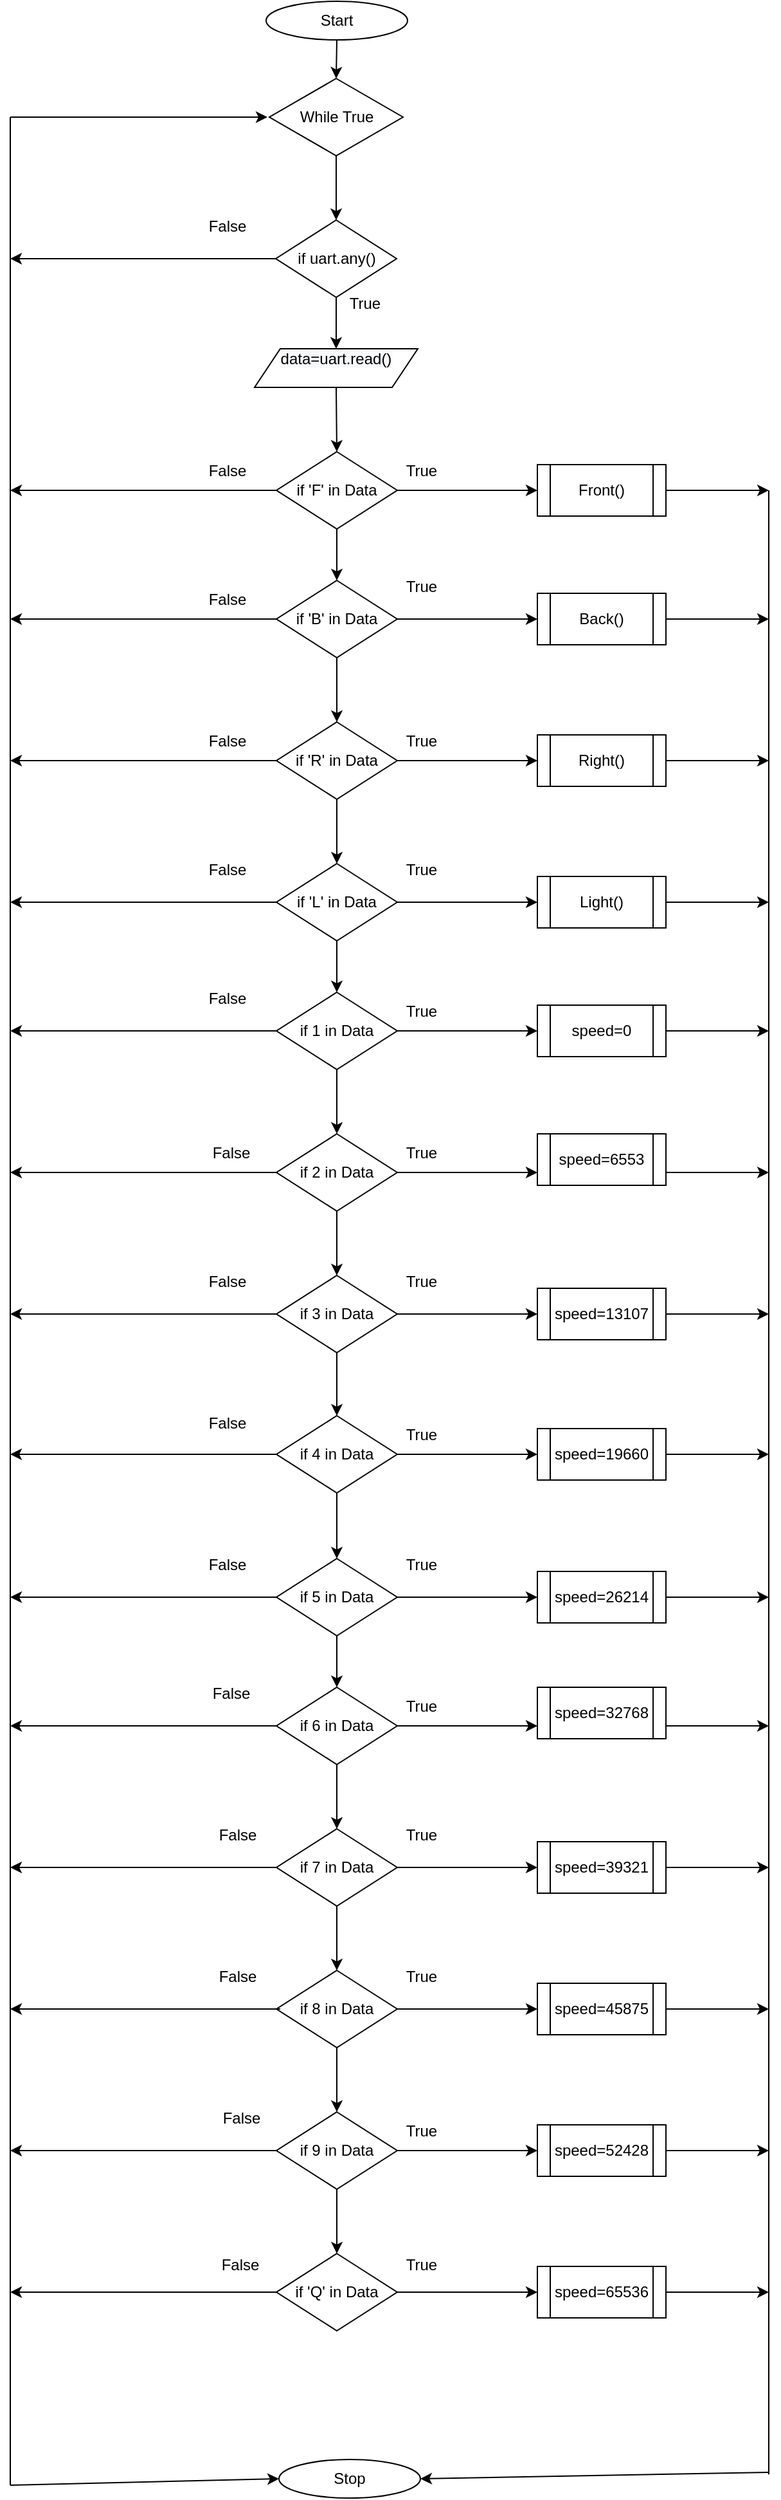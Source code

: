 <mxfile version="20.2.3" type="device" pages="2"><diagram id="C5RBs43oDa-KdzZeNtuy" name="Page-1"><mxGraphModel dx="1038" dy="585" grid="1" gridSize="10" guides="1" tooltips="1" connect="1" arrows="1" fold="1" page="1" pageScale="1" pageWidth="827" pageHeight="1169" math="0" shadow="0"><root><mxCell id="WIyWlLk6GJQsqaUBKTNV-0"/><mxCell id="WIyWlLk6GJQsqaUBKTNV-1" parent="WIyWlLk6GJQsqaUBKTNV-0"/><mxCell id="NL86oMhMNf6wEdJhIS3e-2" value="Start" style="ellipse;whiteSpace=wrap;html=1;" parent="WIyWlLk6GJQsqaUBKTNV-1" vertex="1"><mxGeometry x="349" y="10" width="110" height="30" as="geometry"/></mxCell><mxCell id="NL86oMhMNf6wEdJhIS3e-6" value="if 'F' in Data" style="rhombus;whiteSpace=wrap;html=1;" parent="WIyWlLk6GJQsqaUBKTNV-1" vertex="1"><mxGeometry x="357" y="360" width="94" height="60" as="geometry"/></mxCell><mxCell id="NL86oMhMNf6wEdJhIS3e-7" value="if uart.any()" style="rhombus;whiteSpace=wrap;html=1;" parent="WIyWlLk6GJQsqaUBKTNV-1" vertex="1"><mxGeometry x="356.5" y="180" width="94" height="60" as="geometry"/></mxCell><mxCell id="NL86oMhMNf6wEdJhIS3e-9" value="if 'B' in Data" style="rhombus;whiteSpace=wrap;html=1;" parent="WIyWlLk6GJQsqaUBKTNV-1" vertex="1"><mxGeometry x="357" y="460" width="94" height="60" as="geometry"/></mxCell><mxCell id="NL86oMhMNf6wEdJhIS3e-10" value="if 'R' in Data" style="rhombus;whiteSpace=wrap;html=1;" parent="WIyWlLk6GJQsqaUBKTNV-1" vertex="1"><mxGeometry x="357" y="570" width="94" height="60" as="geometry"/></mxCell><mxCell id="NL86oMhMNf6wEdJhIS3e-11" value="if 'L' in Data" style="rhombus;whiteSpace=wrap;html=1;" parent="WIyWlLk6GJQsqaUBKTNV-1" vertex="1"><mxGeometry x="357" y="680" width="94" height="60" as="geometry"/></mxCell><mxCell id="NL86oMhMNf6wEdJhIS3e-12" value="if 1 in Data" style="rhombus;whiteSpace=wrap;html=1;" parent="WIyWlLk6GJQsqaUBKTNV-1" vertex="1"><mxGeometry x="357" y="780" width="94" height="60" as="geometry"/></mxCell><mxCell id="NL86oMhMNf6wEdJhIS3e-13" value="if 3 in Data" style="rhombus;whiteSpace=wrap;html=1;" parent="WIyWlLk6GJQsqaUBKTNV-1" vertex="1"><mxGeometry x="357" y="1000" width="94" height="60" as="geometry"/></mxCell><mxCell id="NL86oMhMNf6wEdJhIS3e-14" value="if 2 in Data" style="rhombus;whiteSpace=wrap;html=1;" parent="WIyWlLk6GJQsqaUBKTNV-1" vertex="1"><mxGeometry x="357" y="890" width="94" height="60" as="geometry"/></mxCell><mxCell id="NL86oMhMNf6wEdJhIS3e-5" value="While True" style="rhombus;whiteSpace=wrap;html=1;" parent="WIyWlLk6GJQsqaUBKTNV-1" vertex="1"><mxGeometry x="351.5" y="70" width="104" height="60" as="geometry"/></mxCell><mxCell id="Fln8yh1SMtwM4x-21Zag-7" value="if 4 in Data" style="rhombus;whiteSpace=wrap;html=1;" parent="WIyWlLk6GJQsqaUBKTNV-1" vertex="1"><mxGeometry x="357" y="1109" width="94" height="60" as="geometry"/></mxCell><mxCell id="Fln8yh1SMtwM4x-21Zag-8" value="if 5 in Data" style="rhombus;whiteSpace=wrap;html=1;" parent="WIyWlLk6GJQsqaUBKTNV-1" vertex="1"><mxGeometry x="357" y="1220" width="94" height="60" as="geometry"/></mxCell><mxCell id="Fln8yh1SMtwM4x-21Zag-9" value="if 8 in Data" style="rhombus;whiteSpace=wrap;html=1;" parent="WIyWlLk6GJQsqaUBKTNV-1" vertex="1"><mxGeometry x="357" y="1540" width="94" height="60" as="geometry"/></mxCell><mxCell id="Fln8yh1SMtwM4x-21Zag-10" value="if 6 in Data" style="rhombus;whiteSpace=wrap;html=1;" parent="WIyWlLk6GJQsqaUBKTNV-1" vertex="1"><mxGeometry x="357" y="1320" width="94" height="60" as="geometry"/></mxCell><mxCell id="Fln8yh1SMtwM4x-21Zag-11" value="if 7 in Data" style="rhombus;whiteSpace=wrap;html=1;" parent="WIyWlLk6GJQsqaUBKTNV-1" vertex="1"><mxGeometry x="357" y="1430" width="94" height="60" as="geometry"/></mxCell><mxCell id="Fln8yh1SMtwM4x-21Zag-12" value="if 9 in Data" style="rhombus;whiteSpace=wrap;html=1;" parent="WIyWlLk6GJQsqaUBKTNV-1" vertex="1"><mxGeometry x="357" y="1650" width="94" height="60" as="geometry"/></mxCell><mxCell id="Fln8yh1SMtwM4x-21Zag-13" value="if 'Q' in Data" style="rhombus;whiteSpace=wrap;html=1;" parent="WIyWlLk6GJQsqaUBKTNV-1" vertex="1"><mxGeometry x="357" y="1760" width="94" height="60" as="geometry"/></mxCell><mxCell id="Fln8yh1SMtwM4x-21Zag-14" value="&#10;&lt;span style=&quot;color: rgb(0, 0, 0); font-family: Helvetica; font-size: 12px; font-style: normal; font-variant-ligatures: normal; font-variant-caps: normal; font-weight: 400; letter-spacing: normal; orphans: 2; text-align: center; text-indent: 0px; text-transform: none; widows: 2; word-spacing: 0px; -webkit-text-stroke-width: 0px; background-color: rgb(248, 249, 250); text-decoration-thickness: initial; text-decoration-style: initial; text-decoration-color: initial; float: none; display: inline !important;&quot;&gt;data=uart.read()&lt;/span&gt;&#10;&#10;" style="shape=parallelogram;perimeter=parallelogramPerimeter;whiteSpace=wrap;html=1;fixedSize=1;" parent="WIyWlLk6GJQsqaUBKTNV-1" vertex="1"><mxGeometry x="340" y="280" width="127" height="30" as="geometry"/></mxCell><mxCell id="Fln8yh1SMtwM4x-21Zag-15" value="Front()" style="shape=process;whiteSpace=wrap;html=1;backgroundOutline=1;" parent="WIyWlLk6GJQsqaUBKTNV-1" vertex="1"><mxGeometry x="560" y="370" width="100" height="40" as="geometry"/></mxCell><mxCell id="Fln8yh1SMtwM4x-21Zag-16" value="Back()" style="shape=process;whiteSpace=wrap;html=1;backgroundOutline=1;" parent="WIyWlLk6GJQsqaUBKTNV-1" vertex="1"><mxGeometry x="560" y="470" width="100" height="40" as="geometry"/></mxCell><mxCell id="Fln8yh1SMtwM4x-21Zag-17" value="Right()" style="shape=process;whiteSpace=wrap;html=1;backgroundOutline=1;" parent="WIyWlLk6GJQsqaUBKTNV-1" vertex="1"><mxGeometry x="560" y="580" width="100" height="40" as="geometry"/></mxCell><mxCell id="Fln8yh1SMtwM4x-21Zag-18" value="Light()" style="shape=process;whiteSpace=wrap;html=1;backgroundOutline=1;" parent="WIyWlLk6GJQsqaUBKTNV-1" vertex="1"><mxGeometry x="560" y="690" width="100" height="40" as="geometry"/></mxCell><mxCell id="Fln8yh1SMtwM4x-21Zag-19" value="speed=0" style="shape=process;whiteSpace=wrap;html=1;backgroundOutline=1;" parent="WIyWlLk6GJQsqaUBKTNV-1" vertex="1"><mxGeometry x="560" y="790" width="100" height="40" as="geometry"/></mxCell><mxCell id="Fln8yh1SMtwM4x-21Zag-20" value="speed=6553" style="shape=process;whiteSpace=wrap;html=1;backgroundOutline=1;" parent="WIyWlLk6GJQsqaUBKTNV-1" vertex="1"><mxGeometry x="560" y="890" width="100" height="40" as="geometry"/></mxCell><mxCell id="Fln8yh1SMtwM4x-21Zag-21" value="speed=13107" style="shape=process;whiteSpace=wrap;html=1;backgroundOutline=1;" parent="WIyWlLk6GJQsqaUBKTNV-1" vertex="1"><mxGeometry x="560" y="1010" width="100" height="40" as="geometry"/></mxCell><mxCell id="Fln8yh1SMtwM4x-21Zag-22" value="speed=19660" style="shape=process;whiteSpace=wrap;html=1;backgroundOutline=1;" parent="WIyWlLk6GJQsqaUBKTNV-1" vertex="1"><mxGeometry x="560" y="1119" width="100" height="40" as="geometry"/></mxCell><mxCell id="Fln8yh1SMtwM4x-21Zag-23" value="speed=26214" style="shape=process;whiteSpace=wrap;html=1;backgroundOutline=1;" parent="WIyWlLk6GJQsqaUBKTNV-1" vertex="1"><mxGeometry x="560" y="1230" width="100" height="40" as="geometry"/></mxCell><mxCell id="Fln8yh1SMtwM4x-21Zag-24" value="speed=32768" style="shape=process;whiteSpace=wrap;html=1;backgroundOutline=1;" parent="WIyWlLk6GJQsqaUBKTNV-1" vertex="1"><mxGeometry x="560" y="1320" width="100" height="40" as="geometry"/></mxCell><mxCell id="Fln8yh1SMtwM4x-21Zag-25" value="speed=39321" style="shape=process;whiteSpace=wrap;html=1;backgroundOutline=1;" parent="WIyWlLk6GJQsqaUBKTNV-1" vertex="1"><mxGeometry x="560" y="1440" width="100" height="40" as="geometry"/></mxCell><mxCell id="Fln8yh1SMtwM4x-21Zag-26" value="speed=45875" style="shape=process;whiteSpace=wrap;html=1;backgroundOutline=1;" parent="WIyWlLk6GJQsqaUBKTNV-1" vertex="1"><mxGeometry x="560" y="1550" width="100" height="40" as="geometry"/></mxCell><mxCell id="Fln8yh1SMtwM4x-21Zag-27" value="speed=52428" style="shape=process;whiteSpace=wrap;html=1;backgroundOutline=1;" parent="WIyWlLk6GJQsqaUBKTNV-1" vertex="1"><mxGeometry x="560" y="1660" width="100" height="40" as="geometry"/></mxCell><mxCell id="Fln8yh1SMtwM4x-21Zag-28" value="speed=65536" style="shape=process;whiteSpace=wrap;html=1;backgroundOutline=1;" parent="WIyWlLk6GJQsqaUBKTNV-1" vertex="1"><mxGeometry x="560" y="1770" width="100" height="40" as="geometry"/></mxCell><mxCell id="Fln8yh1SMtwM4x-21Zag-30" value="" style="endArrow=classic;html=1;rounded=0;exitX=0.5;exitY=1;exitDx=0;exitDy=0;entryX=0.5;entryY=0;entryDx=0;entryDy=0;" parent="WIyWlLk6GJQsqaUBKTNV-1" source="NL86oMhMNf6wEdJhIS3e-5" target="NL86oMhMNf6wEdJhIS3e-7" edge="1"><mxGeometry width="50" height="50" relative="1" as="geometry"><mxPoint x="340" y="240" as="sourcePoint"/><mxPoint x="390" y="190" as="targetPoint"/></mxGeometry></mxCell><mxCell id="Fln8yh1SMtwM4x-21Zag-31" value="" style="endArrow=classic;html=1;rounded=0;exitX=0.5;exitY=1;exitDx=0;exitDy=0;entryX=0.5;entryY=0;entryDx=0;entryDy=0;" parent="WIyWlLk6GJQsqaUBKTNV-1" source="NL86oMhMNf6wEdJhIS3e-7" target="Fln8yh1SMtwM4x-21Zag-14" edge="1"><mxGeometry width="50" height="50" relative="1" as="geometry"><mxPoint x="340" y="240" as="sourcePoint"/><mxPoint x="390" y="190" as="targetPoint"/></mxGeometry></mxCell><mxCell id="Fln8yh1SMtwM4x-21Zag-32" value="" style="endArrow=classic;html=1;rounded=0;exitX=0.5;exitY=1;exitDx=0;exitDy=0;entryX=0.5;entryY=0;entryDx=0;entryDy=0;" parent="WIyWlLk6GJQsqaUBKTNV-1" source="Fln8yh1SMtwM4x-21Zag-14" target="NL86oMhMNf6wEdJhIS3e-6" edge="1"><mxGeometry width="50" height="50" relative="1" as="geometry"><mxPoint x="340" y="440" as="sourcePoint"/><mxPoint x="390" y="390" as="targetPoint"/></mxGeometry></mxCell><mxCell id="Fln8yh1SMtwM4x-21Zag-33" value="" style="endArrow=classic;html=1;rounded=0;exitX=0.5;exitY=1;exitDx=0;exitDy=0;" parent="WIyWlLk6GJQsqaUBKTNV-1" source="NL86oMhMNf6wEdJhIS3e-6" edge="1"><mxGeometry width="50" height="50" relative="1" as="geometry"><mxPoint x="340" y="440" as="sourcePoint"/><mxPoint x="404" y="460" as="targetPoint"/><Array as="points"><mxPoint x="404" y="460"/></Array></mxGeometry></mxCell><mxCell id="Fln8yh1SMtwM4x-21Zag-34" value="" style="endArrow=classic;html=1;rounded=0;exitX=0.5;exitY=1;exitDx=0;exitDy=0;entryX=0.5;entryY=0;entryDx=0;entryDy=0;" parent="WIyWlLk6GJQsqaUBKTNV-1" source="NL86oMhMNf6wEdJhIS3e-9" target="NL86oMhMNf6wEdJhIS3e-10" edge="1"><mxGeometry width="50" height="50" relative="1" as="geometry"><mxPoint x="340" y="440" as="sourcePoint"/><mxPoint x="390" y="390" as="targetPoint"/></mxGeometry></mxCell><mxCell id="Fln8yh1SMtwM4x-21Zag-35" value="" style="endArrow=classic;html=1;rounded=0;exitX=0.5;exitY=1;exitDx=0;exitDy=0;entryX=0.5;entryY=0;entryDx=0;entryDy=0;" parent="WIyWlLk6GJQsqaUBKTNV-1" source="NL86oMhMNf6wEdJhIS3e-10" target="NL86oMhMNf6wEdJhIS3e-11" edge="1"><mxGeometry width="50" height="50" relative="1" as="geometry"><mxPoint x="340" y="640" as="sourcePoint"/><mxPoint x="390" y="590" as="targetPoint"/></mxGeometry></mxCell><mxCell id="Fln8yh1SMtwM4x-21Zag-36" value="" style="endArrow=classic;html=1;rounded=0;exitX=0.5;exitY=1;exitDx=0;exitDy=0;entryX=0.5;entryY=0;entryDx=0;entryDy=0;" parent="WIyWlLk6GJQsqaUBKTNV-1" source="NL86oMhMNf6wEdJhIS3e-11" target="NL86oMhMNf6wEdJhIS3e-12" edge="1"><mxGeometry width="50" height="50" relative="1" as="geometry"><mxPoint x="340" y="940" as="sourcePoint"/><mxPoint x="390" y="890" as="targetPoint"/></mxGeometry></mxCell><mxCell id="Fln8yh1SMtwM4x-21Zag-37" value="" style="endArrow=classic;html=1;rounded=0;exitX=0.5;exitY=1;exitDx=0;exitDy=0;entryX=0.5;entryY=0;entryDx=0;entryDy=0;" parent="WIyWlLk6GJQsqaUBKTNV-1" source="NL86oMhMNf6wEdJhIS3e-12" target="NL86oMhMNf6wEdJhIS3e-14" edge="1"><mxGeometry width="50" height="50" relative="1" as="geometry"><mxPoint x="340" y="940" as="sourcePoint"/><mxPoint x="390" y="890" as="targetPoint"/></mxGeometry></mxCell><mxCell id="Fln8yh1SMtwM4x-21Zag-38" value="" style="endArrow=classic;html=1;rounded=0;exitX=0.5;exitY=1;exitDx=0;exitDy=0;entryX=0.5;entryY=0;entryDx=0;entryDy=0;" parent="WIyWlLk6GJQsqaUBKTNV-1" source="NL86oMhMNf6wEdJhIS3e-14" target="NL86oMhMNf6wEdJhIS3e-13" edge="1"><mxGeometry width="50" height="50" relative="1" as="geometry"><mxPoint x="340" y="940" as="sourcePoint"/><mxPoint x="390" y="890" as="targetPoint"/></mxGeometry></mxCell><mxCell id="Fln8yh1SMtwM4x-21Zag-39" value="" style="endArrow=classic;html=1;rounded=0;exitX=0.5;exitY=1;exitDx=0;exitDy=0;entryX=0.5;entryY=0;entryDx=0;entryDy=0;" parent="WIyWlLk6GJQsqaUBKTNV-1" source="NL86oMhMNf6wEdJhIS3e-13" target="Fln8yh1SMtwM4x-21Zag-7" edge="1"><mxGeometry width="50" height="50" relative="1" as="geometry"><mxPoint x="340" y="940" as="sourcePoint"/><mxPoint x="390" y="890" as="targetPoint"/></mxGeometry></mxCell><mxCell id="Fln8yh1SMtwM4x-21Zag-40" value="" style="endArrow=classic;html=1;rounded=0;exitX=0.5;exitY=1;exitDx=0;exitDy=0;entryX=0.5;entryY=0;entryDx=0;entryDy=0;" parent="WIyWlLk6GJQsqaUBKTNV-1" source="Fln8yh1SMtwM4x-21Zag-7" target="Fln8yh1SMtwM4x-21Zag-8" edge="1"><mxGeometry width="50" height="50" relative="1" as="geometry"><mxPoint x="340" y="1240" as="sourcePoint"/><mxPoint x="390" y="1190" as="targetPoint"/></mxGeometry></mxCell><mxCell id="Fln8yh1SMtwM4x-21Zag-41" value="" style="endArrow=classic;html=1;rounded=0;exitX=0.5;exitY=1;exitDx=0;exitDy=0;entryX=0.5;entryY=0;entryDx=0;entryDy=0;" parent="WIyWlLk6GJQsqaUBKTNV-1" source="Fln8yh1SMtwM4x-21Zag-8" target="Fln8yh1SMtwM4x-21Zag-10" edge="1"><mxGeometry width="50" height="50" relative="1" as="geometry"><mxPoint x="340" y="1240" as="sourcePoint"/><mxPoint x="390" y="1190" as="targetPoint"/></mxGeometry></mxCell><mxCell id="Fln8yh1SMtwM4x-21Zag-42" value="" style="endArrow=classic;html=1;rounded=0;exitX=0.5;exitY=1;exitDx=0;exitDy=0;entryX=0.5;entryY=0;entryDx=0;entryDy=0;" parent="WIyWlLk6GJQsqaUBKTNV-1" source="Fln8yh1SMtwM4x-21Zag-10" target="Fln8yh1SMtwM4x-21Zag-11" edge="1"><mxGeometry width="50" height="50" relative="1" as="geometry"><mxPoint x="340" y="1240" as="sourcePoint"/><mxPoint x="390" y="1190" as="targetPoint"/></mxGeometry></mxCell><mxCell id="Fln8yh1SMtwM4x-21Zag-43" value="" style="endArrow=classic;html=1;rounded=0;entryX=0.5;entryY=0;entryDx=0;entryDy=0;" parent="WIyWlLk6GJQsqaUBKTNV-1" target="Fln8yh1SMtwM4x-21Zag-9" edge="1"><mxGeometry width="50" height="50" relative="1" as="geometry"><mxPoint x="404" y="1490" as="sourcePoint"/><mxPoint x="390" y="1490" as="targetPoint"/></mxGeometry></mxCell><mxCell id="Fln8yh1SMtwM4x-21Zag-44" value="" style="endArrow=classic;html=1;rounded=0;exitX=0.5;exitY=1;exitDx=0;exitDy=0;entryX=0.5;entryY=0;entryDx=0;entryDy=0;" parent="WIyWlLk6GJQsqaUBKTNV-1" source="Fln8yh1SMtwM4x-21Zag-9" target="Fln8yh1SMtwM4x-21Zag-12" edge="1"><mxGeometry width="50" height="50" relative="1" as="geometry"><mxPoint x="340" y="1540" as="sourcePoint"/><mxPoint x="390" y="1490" as="targetPoint"/></mxGeometry></mxCell><mxCell id="Fln8yh1SMtwM4x-21Zag-45" value="" style="endArrow=classic;html=1;rounded=0;exitX=0.5;exitY=1;exitDx=0;exitDy=0;entryX=0.5;entryY=0;entryDx=0;entryDy=0;" parent="WIyWlLk6GJQsqaUBKTNV-1" source="Fln8yh1SMtwM4x-21Zag-12" target="Fln8yh1SMtwM4x-21Zag-13" edge="1"><mxGeometry width="50" height="50" relative="1" as="geometry"><mxPoint x="340" y="1540" as="sourcePoint"/><mxPoint x="390" y="1490" as="targetPoint"/></mxGeometry></mxCell><mxCell id="Fln8yh1SMtwM4x-21Zag-47" value="" style="endArrow=classic;html=1;rounded=0;exitX=0.5;exitY=1;exitDx=0;exitDy=0;entryX=0.5;entryY=0;entryDx=0;entryDy=0;" parent="WIyWlLk6GJQsqaUBKTNV-1" source="NL86oMhMNf6wEdJhIS3e-2" target="NL86oMhMNf6wEdJhIS3e-5" edge="1"><mxGeometry width="50" height="50" relative="1" as="geometry"><mxPoint x="340" y="240" as="sourcePoint"/><mxPoint x="390" y="190" as="targetPoint"/></mxGeometry></mxCell><mxCell id="Fln8yh1SMtwM4x-21Zag-48" value="" style="endArrow=classic;html=1;rounded=0;exitX=1;exitY=0.5;exitDx=0;exitDy=0;entryX=0;entryY=0.5;entryDx=0;entryDy=0;" parent="WIyWlLk6GJQsqaUBKTNV-1" source="NL86oMhMNf6wEdJhIS3e-6" target="Fln8yh1SMtwM4x-21Zag-15" edge="1"><mxGeometry width="50" height="50" relative="1" as="geometry"><mxPoint x="340" y="340" as="sourcePoint"/><mxPoint x="390" y="290" as="targetPoint"/></mxGeometry></mxCell><mxCell id="Fln8yh1SMtwM4x-21Zag-49" value="" style="endArrow=classic;html=1;rounded=0;exitX=1;exitY=0.5;exitDx=0;exitDy=0;entryX=0;entryY=0.5;entryDx=0;entryDy=0;" parent="WIyWlLk6GJQsqaUBKTNV-1" source="NL86oMhMNf6wEdJhIS3e-9" target="Fln8yh1SMtwM4x-21Zag-16" edge="1"><mxGeometry width="50" height="50" relative="1" as="geometry"><mxPoint x="340" y="340" as="sourcePoint"/><mxPoint x="390" y="290" as="targetPoint"/></mxGeometry></mxCell><mxCell id="Fln8yh1SMtwM4x-21Zag-50" value="" style="endArrow=classic;html=1;rounded=0;exitX=1;exitY=0.5;exitDx=0;exitDy=0;entryX=0;entryY=0.5;entryDx=0;entryDy=0;" parent="WIyWlLk6GJQsqaUBKTNV-1" source="NL86oMhMNf6wEdJhIS3e-10" target="Fln8yh1SMtwM4x-21Zag-17" edge="1"><mxGeometry width="50" height="50" relative="1" as="geometry"><mxPoint x="340" y="340" as="sourcePoint"/><mxPoint x="390" y="290" as="targetPoint"/></mxGeometry></mxCell><mxCell id="Fln8yh1SMtwM4x-21Zag-51" value="" style="endArrow=classic;html=1;rounded=0;exitX=1;exitY=0.5;exitDx=0;exitDy=0;entryX=0;entryY=0.5;entryDx=0;entryDy=0;" parent="WIyWlLk6GJQsqaUBKTNV-1" source="NL86oMhMNf6wEdJhIS3e-11" target="Fln8yh1SMtwM4x-21Zag-18" edge="1"><mxGeometry width="50" height="50" relative="1" as="geometry"><mxPoint x="340" y="540" as="sourcePoint"/><mxPoint x="390" y="490" as="targetPoint"/></mxGeometry></mxCell><mxCell id="Fln8yh1SMtwM4x-21Zag-52" value="" style="endArrow=classic;html=1;rounded=0;exitX=1;exitY=0.5;exitDx=0;exitDy=0;entryX=0;entryY=0.5;entryDx=0;entryDy=0;" parent="WIyWlLk6GJQsqaUBKTNV-1" source="NL86oMhMNf6wEdJhIS3e-12" target="Fln8yh1SMtwM4x-21Zag-19" edge="1"><mxGeometry width="50" height="50" relative="1" as="geometry"><mxPoint x="340" y="540" as="sourcePoint"/><mxPoint x="390" y="490" as="targetPoint"/></mxGeometry></mxCell><mxCell id="Fln8yh1SMtwM4x-21Zag-53" value="" style="endArrow=classic;html=1;rounded=0;exitX=1;exitY=0.5;exitDx=0;exitDy=0;" parent="WIyWlLk6GJQsqaUBKTNV-1" source="NL86oMhMNf6wEdJhIS3e-13" edge="1"><mxGeometry width="50" height="50" relative="1" as="geometry"><mxPoint x="340" y="1040" as="sourcePoint"/><mxPoint x="560" y="1030" as="targetPoint"/></mxGeometry></mxCell><mxCell id="Fln8yh1SMtwM4x-21Zag-54" value="" style="endArrow=classic;html=1;rounded=0;exitX=1;exitY=0.5;exitDx=0;exitDy=0;entryX=0;entryY=0.75;entryDx=0;entryDy=0;" parent="WIyWlLk6GJQsqaUBKTNV-1" source="NL86oMhMNf6wEdJhIS3e-14" target="Fln8yh1SMtwM4x-21Zag-20" edge="1"><mxGeometry width="50" height="50" relative="1" as="geometry"><mxPoint x="340" y="1040" as="sourcePoint"/><mxPoint x="390" y="990" as="targetPoint"/></mxGeometry></mxCell><mxCell id="Fln8yh1SMtwM4x-21Zag-55" value="" style="endArrow=classic;html=1;rounded=0;exitX=1;exitY=0.5;exitDx=0;exitDy=0;entryX=0;entryY=0.5;entryDx=0;entryDy=0;" parent="WIyWlLk6GJQsqaUBKTNV-1" source="Fln8yh1SMtwM4x-21Zag-7" target="Fln8yh1SMtwM4x-21Zag-22" edge="1"><mxGeometry width="50" height="50" relative="1" as="geometry"><mxPoint x="340" y="1040" as="sourcePoint"/><mxPoint x="390" y="990" as="targetPoint"/></mxGeometry></mxCell><mxCell id="Fln8yh1SMtwM4x-21Zag-56" value="" style="endArrow=classic;html=1;rounded=0;exitX=1;exitY=0.5;exitDx=0;exitDy=0;entryX=0;entryY=0.75;entryDx=0;entryDy=0;" parent="WIyWlLk6GJQsqaUBKTNV-1" source="Fln8yh1SMtwM4x-21Zag-10" target="Fln8yh1SMtwM4x-21Zag-24" edge="1"><mxGeometry width="50" height="50" relative="1" as="geometry"><mxPoint x="340" y="1340" as="sourcePoint"/><mxPoint x="390" y="1290" as="targetPoint"/></mxGeometry></mxCell><mxCell id="Fln8yh1SMtwM4x-21Zag-57" value="" style="endArrow=classic;html=1;rounded=0;exitX=1;exitY=0.5;exitDx=0;exitDy=0;entryX=0;entryY=0.5;entryDx=0;entryDy=0;" parent="WIyWlLk6GJQsqaUBKTNV-1" source="Fln8yh1SMtwM4x-21Zag-11" target="Fln8yh1SMtwM4x-21Zag-25" edge="1"><mxGeometry width="50" height="50" relative="1" as="geometry"><mxPoint x="340" y="1340" as="sourcePoint"/><mxPoint x="390" y="1290" as="targetPoint"/></mxGeometry></mxCell><mxCell id="Fln8yh1SMtwM4x-21Zag-58" value="" style="endArrow=classic;html=1;rounded=0;exitX=1;exitY=0.5;exitDx=0;exitDy=0;entryX=0;entryY=0.5;entryDx=0;entryDy=0;" parent="WIyWlLk6GJQsqaUBKTNV-1" source="Fln8yh1SMtwM4x-21Zag-9" target="Fln8yh1SMtwM4x-21Zag-26" edge="1"><mxGeometry width="50" height="50" relative="1" as="geometry"><mxPoint x="340" y="1340" as="sourcePoint"/><mxPoint x="390" y="1290" as="targetPoint"/></mxGeometry></mxCell><mxCell id="Fln8yh1SMtwM4x-21Zag-59" value="" style="endArrow=classic;html=1;rounded=0;exitX=1;exitY=0.5;exitDx=0;exitDy=0;entryX=0;entryY=0.5;entryDx=0;entryDy=0;" parent="WIyWlLk6GJQsqaUBKTNV-1" source="Fln8yh1SMtwM4x-21Zag-12" target="Fln8yh1SMtwM4x-21Zag-27" edge="1"><mxGeometry width="50" height="50" relative="1" as="geometry"><mxPoint x="340" y="1840" as="sourcePoint"/><mxPoint x="390" y="1790" as="targetPoint"/></mxGeometry></mxCell><mxCell id="Fln8yh1SMtwM4x-21Zag-60" value="" style="endArrow=classic;html=1;rounded=0;exitX=1;exitY=0.5;exitDx=0;exitDy=0;entryX=0;entryY=0.5;entryDx=0;entryDy=0;" parent="WIyWlLk6GJQsqaUBKTNV-1" source="Fln8yh1SMtwM4x-21Zag-13" target="Fln8yh1SMtwM4x-21Zag-28" edge="1"><mxGeometry width="50" height="50" relative="1" as="geometry"><mxPoint x="340" y="1840" as="sourcePoint"/><mxPoint x="390" y="1790" as="targetPoint"/></mxGeometry></mxCell><mxCell id="Fln8yh1SMtwM4x-21Zag-61" value="" style="endArrow=classic;html=1;rounded=0;" parent="WIyWlLk6GJQsqaUBKTNV-1" edge="1"><mxGeometry width="50" height="50" relative="1" as="geometry"><mxPoint x="150" y="100" as="sourcePoint"/><mxPoint x="350" y="100" as="targetPoint"/></mxGeometry></mxCell><mxCell id="Fln8yh1SMtwM4x-21Zag-63" value="" style="endArrow=classic;html=1;rounded=0;exitX=0;exitY=0.5;exitDx=0;exitDy=0;" parent="WIyWlLk6GJQsqaUBKTNV-1" source="NL86oMhMNf6wEdJhIS3e-6" edge="1"><mxGeometry width="50" height="50" relative="1" as="geometry"><mxPoint x="340" y="1450" as="sourcePoint"/><mxPoint x="150" y="390" as="targetPoint"/></mxGeometry></mxCell><mxCell id="Fln8yh1SMtwM4x-21Zag-64" value="" style="endArrow=classic;html=1;rounded=0;exitX=0;exitY=0.5;exitDx=0;exitDy=0;" parent="WIyWlLk6GJQsqaUBKTNV-1" source="NL86oMhMNf6wEdJhIS3e-9" edge="1"><mxGeometry width="50" height="50" relative="1" as="geometry"><mxPoint x="340" y="400" as="sourcePoint"/><mxPoint x="150" y="490" as="targetPoint"/></mxGeometry></mxCell><mxCell id="Fln8yh1SMtwM4x-21Zag-65" value="" style="endArrow=classic;html=1;rounded=0;exitX=0;exitY=0.5;exitDx=0;exitDy=0;" parent="WIyWlLk6GJQsqaUBKTNV-1" source="NL86oMhMNf6wEdJhIS3e-10" edge="1"><mxGeometry width="50" height="50" relative="1" as="geometry"><mxPoint x="340" y="800" as="sourcePoint"/><mxPoint x="150" y="600" as="targetPoint"/></mxGeometry></mxCell><mxCell id="Fln8yh1SMtwM4x-21Zag-66" value="" style="endArrow=classic;html=1;rounded=0;exitX=0;exitY=0.5;exitDx=0;exitDy=0;" parent="WIyWlLk6GJQsqaUBKTNV-1" source="NL86oMhMNf6wEdJhIS3e-11" edge="1"><mxGeometry width="50" height="50" relative="1" as="geometry"><mxPoint x="340" y="800" as="sourcePoint"/><mxPoint x="150" y="710" as="targetPoint"/></mxGeometry></mxCell><mxCell id="Fln8yh1SMtwM4x-21Zag-67" value="" style="endArrow=classic;html=1;rounded=0;exitX=0;exitY=0.5;exitDx=0;exitDy=0;" parent="WIyWlLk6GJQsqaUBKTNV-1" source="NL86oMhMNf6wEdJhIS3e-12" edge="1"><mxGeometry width="50" height="50" relative="1" as="geometry"><mxPoint x="340" y="800" as="sourcePoint"/><mxPoint x="150" y="810" as="targetPoint"/></mxGeometry></mxCell><mxCell id="Fln8yh1SMtwM4x-21Zag-68" value="" style="endArrow=classic;html=1;rounded=0;exitX=0;exitY=0.5;exitDx=0;exitDy=0;" parent="WIyWlLk6GJQsqaUBKTNV-1" source="NL86oMhMNf6wEdJhIS3e-14" edge="1"><mxGeometry width="50" height="50" relative="1" as="geometry"><mxPoint x="340" y="800" as="sourcePoint"/><mxPoint x="150" y="920" as="targetPoint"/></mxGeometry></mxCell><mxCell id="Fln8yh1SMtwM4x-21Zag-69" value="" style="endArrow=classic;html=1;rounded=0;exitX=0;exitY=0.5;exitDx=0;exitDy=0;" parent="WIyWlLk6GJQsqaUBKTNV-1" source="NL86oMhMNf6wEdJhIS3e-13" edge="1"><mxGeometry width="50" height="50" relative="1" as="geometry"><mxPoint x="340" y="800" as="sourcePoint"/><mxPoint x="150" y="1030" as="targetPoint"/></mxGeometry></mxCell><mxCell id="Fln8yh1SMtwM4x-21Zag-70" value="" style="endArrow=classic;html=1;rounded=0;exitX=0;exitY=0.5;exitDx=0;exitDy=0;" parent="WIyWlLk6GJQsqaUBKTNV-1" source="Fln8yh1SMtwM4x-21Zag-7" edge="1"><mxGeometry width="50" height="50" relative="1" as="geometry"><mxPoint x="350" y="1180" as="sourcePoint"/><mxPoint x="150" y="1139" as="targetPoint"/></mxGeometry></mxCell><mxCell id="Fln8yh1SMtwM4x-21Zag-71" value="" style="endArrow=classic;html=1;rounded=0;exitX=0;exitY=0.5;exitDx=0;exitDy=0;" parent="WIyWlLk6GJQsqaUBKTNV-1" source="Fln8yh1SMtwM4x-21Zag-8" edge="1"><mxGeometry width="50" height="50" relative="1" as="geometry"><mxPoint x="340" y="1200" as="sourcePoint"/><mxPoint x="150" y="1250" as="targetPoint"/></mxGeometry></mxCell><mxCell id="Fln8yh1SMtwM4x-21Zag-72" value="" style="endArrow=classic;html=1;rounded=0;exitX=0;exitY=0.5;exitDx=0;exitDy=0;" parent="WIyWlLk6GJQsqaUBKTNV-1" source="Fln8yh1SMtwM4x-21Zag-10" edge="1"><mxGeometry width="50" height="50" relative="1" as="geometry"><mxPoint x="340" y="1500" as="sourcePoint"/><mxPoint x="150" y="1350" as="targetPoint"/></mxGeometry></mxCell><mxCell id="Fln8yh1SMtwM4x-21Zag-73" value="" style="endArrow=classic;html=1;rounded=0;exitX=0;exitY=0.5;exitDx=0;exitDy=0;" parent="WIyWlLk6GJQsqaUBKTNV-1" source="Fln8yh1SMtwM4x-21Zag-11" edge="1"><mxGeometry width="50" height="50" relative="1" as="geometry"><mxPoint x="340" y="1500" as="sourcePoint"/><mxPoint x="150" y="1460" as="targetPoint"/></mxGeometry></mxCell><mxCell id="Fln8yh1SMtwM4x-21Zag-74" value="" style="endArrow=classic;html=1;rounded=0;" parent="WIyWlLk6GJQsqaUBKTNV-1" edge="1"><mxGeometry width="50" height="50" relative="1" as="geometry"><mxPoint x="360" y="1570" as="sourcePoint"/><mxPoint x="150" y="1570" as="targetPoint"/></mxGeometry></mxCell><mxCell id="Fln8yh1SMtwM4x-21Zag-75" value="" style="endArrow=classic;html=1;rounded=0;exitX=0;exitY=0.5;exitDx=0;exitDy=0;" parent="WIyWlLk6GJQsqaUBKTNV-1" source="Fln8yh1SMtwM4x-21Zag-12" edge="1"><mxGeometry width="50" height="50" relative="1" as="geometry"><mxPoint x="340" y="1800" as="sourcePoint"/><mxPoint x="150" y="1680" as="targetPoint"/></mxGeometry></mxCell><mxCell id="Fln8yh1SMtwM4x-21Zag-76" value="" style="endArrow=classic;html=1;rounded=0;exitX=0;exitY=0.5;exitDx=0;exitDy=0;" parent="WIyWlLk6GJQsqaUBKTNV-1" source="Fln8yh1SMtwM4x-21Zag-13" edge="1"><mxGeometry width="50" height="50" relative="1" as="geometry"><mxPoint x="340" y="1800" as="sourcePoint"/><mxPoint x="150" y="1790" as="targetPoint"/></mxGeometry></mxCell><mxCell id="07udJ-TaYcsXLJqvbBCf-5" value="" style="endArrow=classic;html=1;rounded=0;exitX=1;exitY=0.5;exitDx=0;exitDy=0;entryX=0;entryY=0.5;entryDx=0;entryDy=0;" parent="WIyWlLk6GJQsqaUBKTNV-1" source="Fln8yh1SMtwM4x-21Zag-8" target="Fln8yh1SMtwM4x-21Zag-23" edge="1"><mxGeometry width="50" height="50" relative="1" as="geometry"><mxPoint x="390" y="1100" as="sourcePoint"/><mxPoint x="440" y="1050" as="targetPoint"/></mxGeometry></mxCell><mxCell id="07udJ-TaYcsXLJqvbBCf-6" value="" style="endArrow=classic;html=1;rounded=0;exitX=0;exitY=0.5;exitDx=0;exitDy=0;" parent="WIyWlLk6GJQsqaUBKTNV-1" source="NL86oMhMNf6wEdJhIS3e-7" edge="1"><mxGeometry width="50" height="50" relative="1" as="geometry"><mxPoint x="390" y="250" as="sourcePoint"/><mxPoint x="150" y="210" as="targetPoint"/></mxGeometry></mxCell><mxCell id="2T06G6KhqKCPvC5B9hik-0" value="" style="endArrow=none;html=1;rounded=0;" edge="1" parent="WIyWlLk6GJQsqaUBKTNV-1"><mxGeometry width="50" height="50" relative="1" as="geometry"><mxPoint x="150" y="100" as="sourcePoint"/><mxPoint x="150" y="1940" as="targetPoint"/></mxGeometry></mxCell><mxCell id="2T06G6KhqKCPvC5B9hik-1" value="" style="endArrow=none;html=1;rounded=0;" edge="1" parent="WIyWlLk6GJQsqaUBKTNV-1"><mxGeometry width="50" height="50" relative="1" as="geometry"><mxPoint x="740" y="390" as="sourcePoint"/><mxPoint x="740" y="1931.6" as="targetPoint"/></mxGeometry></mxCell><mxCell id="2T06G6KhqKCPvC5B9hik-2" value="" style="endArrow=classic;html=1;rounded=0;exitX=1;exitY=0.5;exitDx=0;exitDy=0;" edge="1" parent="WIyWlLk6GJQsqaUBKTNV-1" source="Fln8yh1SMtwM4x-21Zag-15"><mxGeometry width="50" height="50" relative="1" as="geometry"><mxPoint x="390" y="360" as="sourcePoint"/><mxPoint x="740" y="390" as="targetPoint"/></mxGeometry></mxCell><mxCell id="2T06G6KhqKCPvC5B9hik-3" value="" style="endArrow=classic;html=1;rounded=0;exitX=1;exitY=0.5;exitDx=0;exitDy=0;" edge="1" parent="WIyWlLk6GJQsqaUBKTNV-1" source="Fln8yh1SMtwM4x-21Zag-16"><mxGeometry width="50" height="50" relative="1" as="geometry"><mxPoint x="390" y="660" as="sourcePoint"/><mxPoint x="740" y="490" as="targetPoint"/></mxGeometry></mxCell><mxCell id="2T06G6KhqKCPvC5B9hik-4" value="" style="endArrow=classic;html=1;rounded=0;exitX=1;exitY=0.5;exitDx=0;exitDy=0;" edge="1" parent="WIyWlLk6GJQsqaUBKTNV-1" source="Fln8yh1SMtwM4x-21Zag-17"><mxGeometry width="50" height="50" relative="1" as="geometry"><mxPoint x="390" y="660" as="sourcePoint"/><mxPoint x="740" y="600" as="targetPoint"/></mxGeometry></mxCell><mxCell id="2T06G6KhqKCPvC5B9hik-5" value="" style="endArrow=classic;html=1;rounded=0;exitX=1;exitY=0.5;exitDx=0;exitDy=0;" edge="1" parent="WIyWlLk6GJQsqaUBKTNV-1" source="Fln8yh1SMtwM4x-21Zag-18"><mxGeometry width="50" height="50" relative="1" as="geometry"><mxPoint x="390" y="660" as="sourcePoint"/><mxPoint x="740" y="710" as="targetPoint"/></mxGeometry></mxCell><mxCell id="2T06G6KhqKCPvC5B9hik-6" value="" style="endArrow=classic;html=1;rounded=0;exitX=1;exitY=0.75;exitDx=0;exitDy=0;" edge="1" parent="WIyWlLk6GJQsqaUBKTNV-1" source="Fln8yh1SMtwM4x-21Zag-20"><mxGeometry width="50" height="50" relative="1" as="geometry"><mxPoint x="390" y="960" as="sourcePoint"/><mxPoint x="740" y="920" as="targetPoint"/></mxGeometry></mxCell><mxCell id="2T06G6KhqKCPvC5B9hik-7" value="" style="endArrow=classic;html=1;rounded=0;exitX=1;exitY=0.5;exitDx=0;exitDy=0;" edge="1" parent="WIyWlLk6GJQsqaUBKTNV-1" source="Fln8yh1SMtwM4x-21Zag-19"><mxGeometry width="50" height="50" relative="1" as="geometry"><mxPoint x="390" y="960" as="sourcePoint"/><mxPoint x="740" y="810" as="targetPoint"/></mxGeometry></mxCell><mxCell id="2T06G6KhqKCPvC5B9hik-8" value="" style="endArrow=classic;html=1;rounded=0;exitX=1;exitY=0.5;exitDx=0;exitDy=0;" edge="1" parent="WIyWlLk6GJQsqaUBKTNV-1" source="Fln8yh1SMtwM4x-21Zag-22"><mxGeometry width="50" height="50" relative="1" as="geometry"><mxPoint x="390" y="1260" as="sourcePoint"/><mxPoint x="740" y="1139" as="targetPoint"/></mxGeometry></mxCell><mxCell id="2T06G6KhqKCPvC5B9hik-9" value="" style="endArrow=classic;html=1;rounded=0;exitX=1;exitY=0.5;exitDx=0;exitDy=0;" edge="1" parent="WIyWlLk6GJQsqaUBKTNV-1" source="Fln8yh1SMtwM4x-21Zag-23"><mxGeometry width="50" height="50" relative="1" as="geometry"><mxPoint x="390" y="1560" as="sourcePoint"/><mxPoint x="740" y="1250" as="targetPoint"/></mxGeometry></mxCell><mxCell id="2T06G6KhqKCPvC5B9hik-10" value="" style="endArrow=classic;html=1;rounded=0;exitX=1;exitY=0.75;exitDx=0;exitDy=0;" edge="1" parent="WIyWlLk6GJQsqaUBKTNV-1" source="Fln8yh1SMtwM4x-21Zag-24"><mxGeometry width="50" height="50" relative="1" as="geometry"><mxPoint x="390" y="1360" as="sourcePoint"/><mxPoint x="740" y="1350" as="targetPoint"/></mxGeometry></mxCell><mxCell id="2T06G6KhqKCPvC5B9hik-11" value="" style="endArrow=classic;html=1;rounded=0;exitX=1;exitY=0.5;exitDx=0;exitDy=0;" edge="1" parent="WIyWlLk6GJQsqaUBKTNV-1" source="Fln8yh1SMtwM4x-21Zag-25"><mxGeometry width="50" height="50" relative="1" as="geometry"><mxPoint x="390" y="1560" as="sourcePoint"/><mxPoint x="740" y="1460" as="targetPoint"/></mxGeometry></mxCell><mxCell id="2T06G6KhqKCPvC5B9hik-12" value="" style="endArrow=classic;html=1;rounded=0;exitX=1;exitY=0.5;exitDx=0;exitDy=0;" edge="1" parent="WIyWlLk6GJQsqaUBKTNV-1" source="Fln8yh1SMtwM4x-21Zag-26"><mxGeometry width="50" height="50" relative="1" as="geometry"><mxPoint x="390" y="1560" as="sourcePoint"/><mxPoint x="740" y="1570" as="targetPoint"/></mxGeometry></mxCell><mxCell id="2T06G6KhqKCPvC5B9hik-13" value="" style="endArrow=classic;html=1;rounded=0;exitX=1;exitY=0.5;exitDx=0;exitDy=0;" edge="1" parent="WIyWlLk6GJQsqaUBKTNV-1" source="Fln8yh1SMtwM4x-21Zag-27"><mxGeometry width="50" height="50" relative="1" as="geometry"><mxPoint x="390" y="1560" as="sourcePoint"/><mxPoint x="740" y="1680" as="targetPoint"/></mxGeometry></mxCell><mxCell id="2T06G6KhqKCPvC5B9hik-14" value="" style="endArrow=classic;html=1;rounded=0;exitX=1;exitY=0.5;exitDx=0;exitDy=0;" edge="1" parent="WIyWlLk6GJQsqaUBKTNV-1" source="Fln8yh1SMtwM4x-21Zag-28"><mxGeometry width="50" height="50" relative="1" as="geometry"><mxPoint x="390" y="1560" as="sourcePoint"/><mxPoint x="740" y="1790" as="targetPoint"/></mxGeometry></mxCell><mxCell id="2T06G6KhqKCPvC5B9hik-16" value="Stop" style="ellipse;whiteSpace=wrap;html=1;" vertex="1" parent="WIyWlLk6GJQsqaUBKTNV-1"><mxGeometry x="359" y="1920" width="110" height="30" as="geometry"/></mxCell><mxCell id="2T06G6KhqKCPvC5B9hik-17" value="" style="endArrow=classic;html=1;rounded=0;entryX=0;entryY=0.5;entryDx=0;entryDy=0;" edge="1" parent="WIyWlLk6GJQsqaUBKTNV-1" target="2T06G6KhqKCPvC5B9hik-16"><mxGeometry width="50" height="50" relative="1" as="geometry"><mxPoint x="150" y="1940" as="sourcePoint"/><mxPoint x="350" y="1925" as="targetPoint"/></mxGeometry></mxCell><mxCell id="2T06G6KhqKCPvC5B9hik-18" value="" style="endArrow=classic;html=1;rounded=0;entryX=1;entryY=0.5;entryDx=0;entryDy=0;" edge="1" parent="WIyWlLk6GJQsqaUBKTNV-1" target="2T06G6KhqKCPvC5B9hik-16"><mxGeometry width="50" height="50" relative="1" as="geometry"><mxPoint x="740" y="1930" as="sourcePoint"/><mxPoint x="440" y="1830" as="targetPoint"/></mxGeometry></mxCell><mxCell id="2T06G6KhqKCPvC5B9hik-19" value="True" style="text;html=1;strokeColor=none;fillColor=none;align=center;verticalAlign=middle;whiteSpace=wrap;rounded=0;" vertex="1" parent="WIyWlLk6GJQsqaUBKTNV-1"><mxGeometry x="395.5" y="230" width="60" height="30" as="geometry"/></mxCell><mxCell id="2T06G6KhqKCPvC5B9hik-20" value="True" style="text;html=1;strokeColor=none;fillColor=none;align=center;verticalAlign=middle;whiteSpace=wrap;rounded=0;" vertex="1" parent="WIyWlLk6GJQsqaUBKTNV-1"><mxGeometry x="440" y="360" width="60" height="30" as="geometry"/></mxCell><mxCell id="2T06G6KhqKCPvC5B9hik-23" value="True" style="text;html=1;strokeColor=none;fillColor=none;align=center;verticalAlign=middle;whiteSpace=wrap;rounded=0;" vertex="1" parent="WIyWlLk6GJQsqaUBKTNV-1"><mxGeometry x="440" y="450" width="60" height="30" as="geometry"/></mxCell><mxCell id="2T06G6KhqKCPvC5B9hik-25" value="True" style="text;html=1;strokeColor=none;fillColor=none;align=center;verticalAlign=middle;whiteSpace=wrap;rounded=0;" vertex="1" parent="WIyWlLk6GJQsqaUBKTNV-1"><mxGeometry x="440" y="570" width="60" height="30" as="geometry"/></mxCell><mxCell id="2T06G6KhqKCPvC5B9hik-26" value="True" style="text;html=1;strokeColor=none;fillColor=none;align=center;verticalAlign=middle;whiteSpace=wrap;rounded=0;" vertex="1" parent="WIyWlLk6GJQsqaUBKTNV-1"><mxGeometry x="440" y="670" width="60" height="30" as="geometry"/></mxCell><mxCell id="2T06G6KhqKCPvC5B9hik-27" value="True" style="text;html=1;strokeColor=none;fillColor=none;align=center;verticalAlign=middle;whiteSpace=wrap;rounded=0;" vertex="1" parent="WIyWlLk6GJQsqaUBKTNV-1"><mxGeometry x="440" y="780" width="60" height="30" as="geometry"/></mxCell><mxCell id="2T06G6KhqKCPvC5B9hik-29" value="True" style="text;html=1;strokeColor=none;fillColor=none;align=center;verticalAlign=middle;whiteSpace=wrap;rounded=0;" vertex="1" parent="WIyWlLk6GJQsqaUBKTNV-1"><mxGeometry x="440" y="890" width="60" height="30" as="geometry"/></mxCell><mxCell id="2T06G6KhqKCPvC5B9hik-30" value="True" style="text;html=1;strokeColor=none;fillColor=none;align=center;verticalAlign=middle;whiteSpace=wrap;rounded=0;" vertex="1" parent="WIyWlLk6GJQsqaUBKTNV-1"><mxGeometry x="440" y="990" width="60" height="30" as="geometry"/></mxCell><mxCell id="2T06G6KhqKCPvC5B9hik-31" value="True" style="text;html=1;strokeColor=none;fillColor=none;align=center;verticalAlign=middle;whiteSpace=wrap;rounded=0;" vertex="1" parent="WIyWlLk6GJQsqaUBKTNV-1"><mxGeometry x="440" y="1109" width="60" height="30" as="geometry"/></mxCell><mxCell id="2T06G6KhqKCPvC5B9hik-32" value="True" style="text;html=1;strokeColor=none;fillColor=none;align=center;verticalAlign=middle;whiteSpace=wrap;rounded=0;" vertex="1" parent="WIyWlLk6GJQsqaUBKTNV-1"><mxGeometry x="440" y="1210" width="60" height="30" as="geometry"/></mxCell><mxCell id="2T06G6KhqKCPvC5B9hik-33" value="" style="endArrow=classic;html=1;rounded=0;exitX=1;exitY=0.5;exitDx=0;exitDy=0;" edge="1" parent="WIyWlLk6GJQsqaUBKTNV-1" source="Fln8yh1SMtwM4x-21Zag-21"><mxGeometry width="50" height="50" relative="1" as="geometry"><mxPoint x="390" y="1020" as="sourcePoint"/><mxPoint x="740" y="1030" as="targetPoint"/></mxGeometry></mxCell><mxCell id="2T06G6KhqKCPvC5B9hik-34" value="True" style="text;html=1;strokeColor=none;fillColor=none;align=center;verticalAlign=middle;whiteSpace=wrap;rounded=0;" vertex="1" parent="WIyWlLk6GJQsqaUBKTNV-1"><mxGeometry x="440" y="1320" width="60" height="30" as="geometry"/></mxCell><mxCell id="2T06G6KhqKCPvC5B9hik-35" value="True" style="text;html=1;strokeColor=none;fillColor=none;align=center;verticalAlign=middle;whiteSpace=wrap;rounded=0;" vertex="1" parent="WIyWlLk6GJQsqaUBKTNV-1"><mxGeometry x="440" y="1420" width="60" height="30" as="geometry"/></mxCell><mxCell id="2T06G6KhqKCPvC5B9hik-38" value="True" style="text;html=1;strokeColor=none;fillColor=none;align=center;verticalAlign=middle;whiteSpace=wrap;rounded=0;" vertex="1" parent="WIyWlLk6GJQsqaUBKTNV-1"><mxGeometry x="440" y="1530" width="60" height="30" as="geometry"/></mxCell><mxCell id="2T06G6KhqKCPvC5B9hik-39" value="True" style="text;html=1;strokeColor=none;fillColor=none;align=center;verticalAlign=middle;whiteSpace=wrap;rounded=0;" vertex="1" parent="WIyWlLk6GJQsqaUBKTNV-1"><mxGeometry x="440" y="1650" width="60" height="30" as="geometry"/></mxCell><mxCell id="2T06G6KhqKCPvC5B9hik-40" value="True" style="text;html=1;strokeColor=none;fillColor=none;align=center;verticalAlign=middle;whiteSpace=wrap;rounded=0;" vertex="1" parent="WIyWlLk6GJQsqaUBKTNV-1"><mxGeometry x="440" y="1754" width="60" height="30" as="geometry"/></mxCell><mxCell id="2T06G6KhqKCPvC5B9hik-43" value="False&lt;br&gt;" style="text;html=1;strokeColor=none;fillColor=none;align=center;verticalAlign=middle;whiteSpace=wrap;rounded=0;" vertex="1" parent="WIyWlLk6GJQsqaUBKTNV-1"><mxGeometry x="289" y="170" width="60" height="30" as="geometry"/></mxCell><mxCell id="2T06G6KhqKCPvC5B9hik-45" value="False&lt;br&gt;" style="text;html=1;strokeColor=none;fillColor=none;align=center;verticalAlign=middle;whiteSpace=wrap;rounded=0;" vertex="1" parent="WIyWlLk6GJQsqaUBKTNV-1"><mxGeometry x="289" y="360" width="60" height="30" as="geometry"/></mxCell><mxCell id="2T06G6KhqKCPvC5B9hik-47" value="False&lt;br&gt;" style="text;html=1;strokeColor=none;fillColor=none;align=center;verticalAlign=middle;whiteSpace=wrap;rounded=0;" vertex="1" parent="WIyWlLk6GJQsqaUBKTNV-1"><mxGeometry x="289" y="460" width="60" height="30" as="geometry"/></mxCell><mxCell id="2T06G6KhqKCPvC5B9hik-49" value="False&lt;br&gt;" style="text;html=1;strokeColor=none;fillColor=none;align=center;verticalAlign=middle;whiteSpace=wrap;rounded=0;" vertex="1" parent="WIyWlLk6GJQsqaUBKTNV-1"><mxGeometry x="289" y="570" width="60" height="30" as="geometry"/></mxCell><mxCell id="2T06G6KhqKCPvC5B9hik-51" value="False&lt;br&gt;" style="text;html=1;strokeColor=none;fillColor=none;align=center;verticalAlign=middle;whiteSpace=wrap;rounded=0;" vertex="1" parent="WIyWlLk6GJQsqaUBKTNV-1"><mxGeometry x="289" y="670" width="60" height="30" as="geometry"/></mxCell><mxCell id="2T06G6KhqKCPvC5B9hik-52" value="False&lt;br&gt;" style="text;html=1;strokeColor=none;fillColor=none;align=center;verticalAlign=middle;whiteSpace=wrap;rounded=0;" vertex="1" parent="WIyWlLk6GJQsqaUBKTNV-1"><mxGeometry x="289" y="770" width="60" height="30" as="geometry"/></mxCell><mxCell id="2T06G6KhqKCPvC5B9hik-53" value="False&lt;br&gt;" style="text;html=1;strokeColor=none;fillColor=none;align=center;verticalAlign=middle;whiteSpace=wrap;rounded=0;" vertex="1" parent="WIyWlLk6GJQsqaUBKTNV-1"><mxGeometry x="291.5" y="890" width="60" height="30" as="geometry"/></mxCell><mxCell id="2T06G6KhqKCPvC5B9hik-55" value="False&lt;br&gt;" style="text;html=1;strokeColor=none;fillColor=none;align=center;verticalAlign=middle;whiteSpace=wrap;rounded=0;" vertex="1" parent="WIyWlLk6GJQsqaUBKTNV-1"><mxGeometry x="289" y="990" width="60" height="30" as="geometry"/></mxCell><mxCell id="2T06G6KhqKCPvC5B9hik-57" value="False&lt;br&gt;" style="text;html=1;strokeColor=none;fillColor=none;align=center;verticalAlign=middle;whiteSpace=wrap;rounded=0;" vertex="1" parent="WIyWlLk6GJQsqaUBKTNV-1"><mxGeometry x="289" y="1100" width="60" height="30" as="geometry"/></mxCell><mxCell id="2T06G6KhqKCPvC5B9hik-59" value="False&lt;br&gt;" style="text;html=1;strokeColor=none;fillColor=none;align=center;verticalAlign=middle;whiteSpace=wrap;rounded=0;" vertex="1" parent="WIyWlLk6GJQsqaUBKTNV-1"><mxGeometry x="289" y="1210" width="60" height="30" as="geometry"/></mxCell><mxCell id="2T06G6KhqKCPvC5B9hik-60" value="False&lt;br&gt;" style="text;html=1;strokeColor=none;fillColor=none;align=center;verticalAlign=middle;whiteSpace=wrap;rounded=0;" vertex="1" parent="WIyWlLk6GJQsqaUBKTNV-1"><mxGeometry x="291.5" y="1310" width="60" height="30" as="geometry"/></mxCell><mxCell id="2T06G6KhqKCPvC5B9hik-61" value="False&lt;br&gt;" style="text;html=1;strokeColor=none;fillColor=none;align=center;verticalAlign=middle;whiteSpace=wrap;rounded=0;" vertex="1" parent="WIyWlLk6GJQsqaUBKTNV-1"><mxGeometry x="296.5" y="1420" width="60" height="30" as="geometry"/></mxCell><mxCell id="2T06G6KhqKCPvC5B9hik-63" value="False&lt;br&gt;" style="text;html=1;strokeColor=none;fillColor=none;align=center;verticalAlign=middle;whiteSpace=wrap;rounded=0;" vertex="1" parent="WIyWlLk6GJQsqaUBKTNV-1"><mxGeometry x="297" y="1530" width="60" height="30" as="geometry"/></mxCell><mxCell id="2T06G6KhqKCPvC5B9hik-64" value="False&lt;br&gt;" style="text;html=1;strokeColor=none;fillColor=none;align=center;verticalAlign=middle;whiteSpace=wrap;rounded=0;" vertex="1" parent="WIyWlLk6GJQsqaUBKTNV-1"><mxGeometry x="300" y="1640" width="60" height="30" as="geometry"/></mxCell><mxCell id="2T06G6KhqKCPvC5B9hik-65" value="False&lt;br&gt;" style="text;html=1;strokeColor=none;fillColor=none;align=center;verticalAlign=middle;whiteSpace=wrap;rounded=0;" vertex="1" parent="WIyWlLk6GJQsqaUBKTNV-1"><mxGeometry x="299" y="1754" width="60" height="30" as="geometry"/></mxCell></root></mxGraphModel></diagram><diagram id="Y0yKfR_IzoQDjjhzpmzU" name="Page-2"><mxGraphModel dx="1014" dy="585" grid="1" gridSize="10" guides="1" tooltips="1" connect="1" arrows="1" fold="1" page="1" pageScale="1" pageWidth="850" pageHeight="1100" math="0" shadow="0"><root><mxCell id="0"/><mxCell id="1" parent="0"/></root></mxGraphModel></diagram></mxfile>